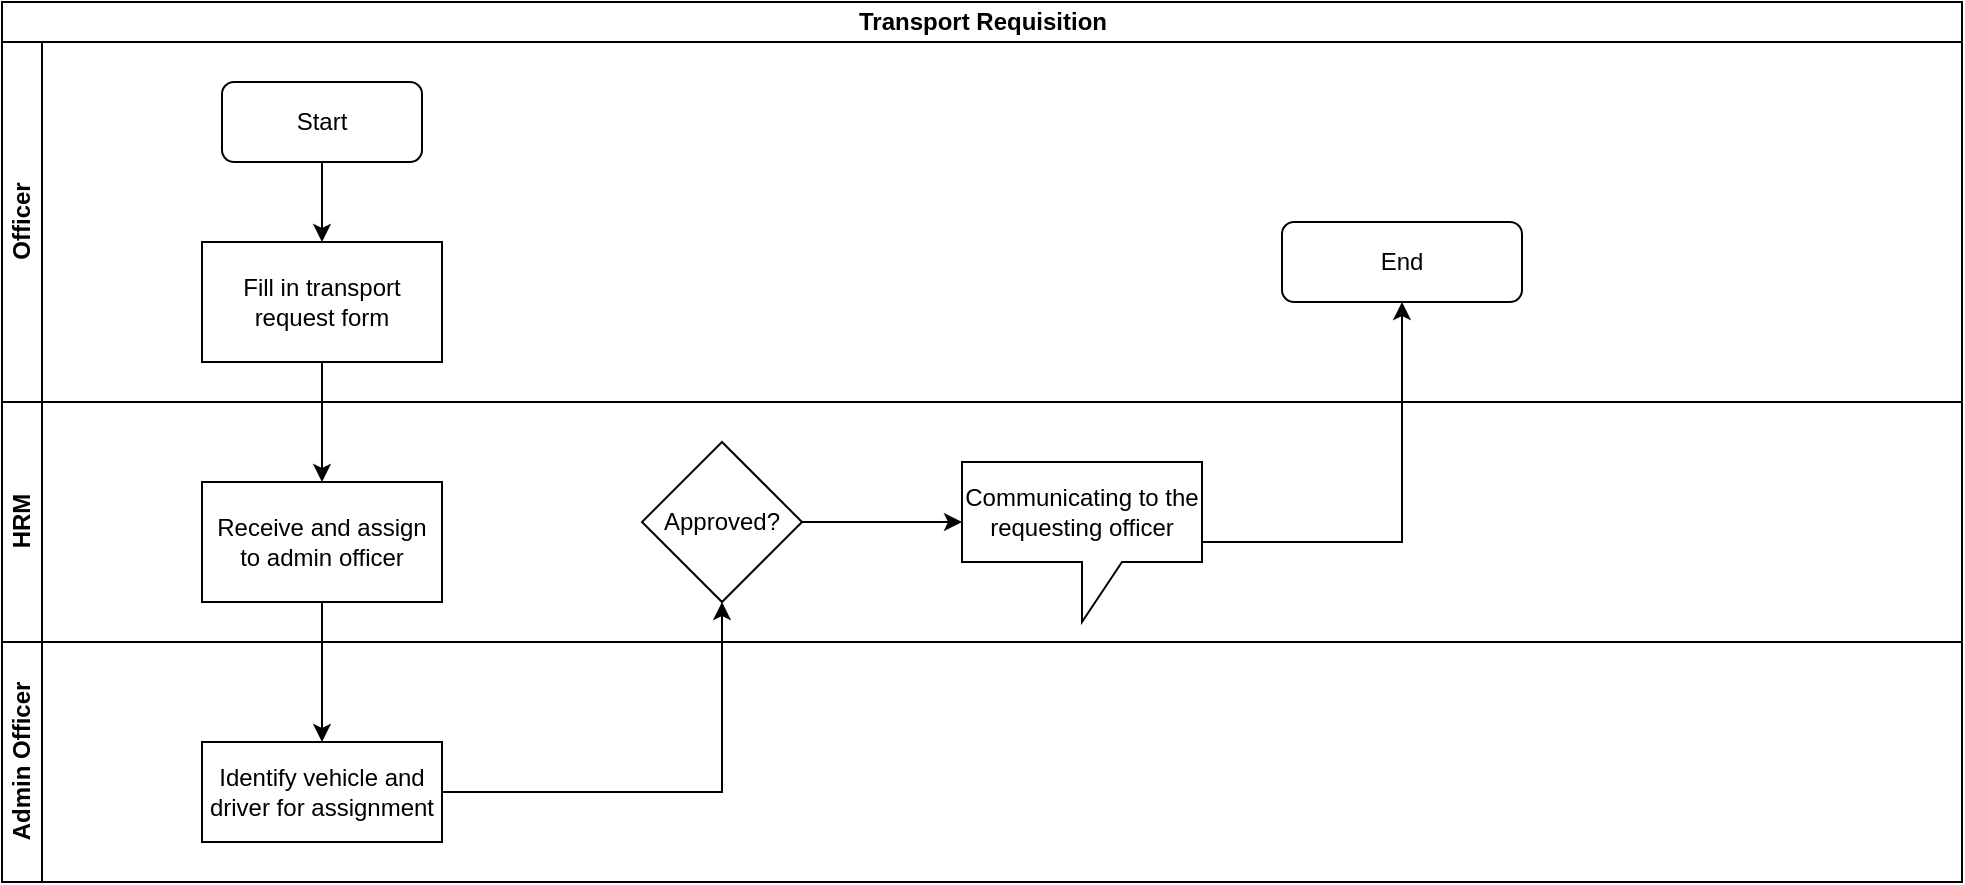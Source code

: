 <mxfile version="13.6.5" type="github">
  <diagram id="xhxy66agqm1pkdz-doPL" name="Page-1">
    <mxGraphModel dx="1038" dy="547" grid="1" gridSize="10" guides="1" tooltips="1" connect="1" arrows="1" fold="1" page="1" pageScale="1" pageWidth="1169" pageHeight="827" math="0" shadow="0">
      <root>
        <mxCell id="0" />
        <mxCell id="1" parent="0" />
        <mxCell id="ssrghCyACO7vTCk4HD_B-1" value="Transport Requisition" style="swimlane;html=1;childLayout=stackLayout;resizeParent=1;resizeParentMax=0;horizontal=1;startSize=20;horizontalStack=0;" vertex="1" parent="1">
          <mxGeometry x="30" y="90" width="980" height="440" as="geometry" />
        </mxCell>
        <mxCell id="ssrghCyACO7vTCk4HD_B-2" value="Officer" style="swimlane;html=1;startSize=20;horizontal=0;" vertex="1" parent="ssrghCyACO7vTCk4HD_B-1">
          <mxGeometry y="20" width="980" height="180" as="geometry" />
        </mxCell>
        <mxCell id="ssrghCyACO7vTCk4HD_B-5" value="Start" style="rounded=1;whiteSpace=wrap;html=1;" vertex="1" parent="ssrghCyACO7vTCk4HD_B-2">
          <mxGeometry x="110" y="20" width="100" height="40" as="geometry" />
        </mxCell>
        <mxCell id="ssrghCyACO7vTCk4HD_B-17" value="End" style="rounded=1;whiteSpace=wrap;html=1;" vertex="1" parent="ssrghCyACO7vTCk4HD_B-2">
          <mxGeometry x="640" y="90" width="120" height="40" as="geometry" />
        </mxCell>
        <mxCell id="ssrghCyACO7vTCk4HD_B-6" value="Fill in transport request form" style="rounded=0;whiteSpace=wrap;html=1;" vertex="1" parent="ssrghCyACO7vTCk4HD_B-2">
          <mxGeometry x="100" y="100" width="120" height="60" as="geometry" />
        </mxCell>
        <mxCell id="ssrghCyACO7vTCk4HD_B-7" value="" style="endArrow=classic;html=1;exitX=0.5;exitY=1;exitDx=0;exitDy=0;" edge="1" parent="ssrghCyACO7vTCk4HD_B-2" source="ssrghCyACO7vTCk4HD_B-5" target="ssrghCyACO7vTCk4HD_B-6">
          <mxGeometry width="50" height="50" relative="1" as="geometry">
            <mxPoint x="470" y="160" as="sourcePoint" />
            <mxPoint x="520" y="110" as="targetPoint" />
          </mxGeometry>
        </mxCell>
        <mxCell id="ssrghCyACO7vTCk4HD_B-3" value="HRM" style="swimlane;html=1;startSize=20;horizontal=0;" vertex="1" parent="ssrghCyACO7vTCk4HD_B-1">
          <mxGeometry y="200" width="980" height="120" as="geometry" />
        </mxCell>
        <mxCell id="ssrghCyACO7vTCk4HD_B-12" value="Approved?" style="rhombus;whiteSpace=wrap;html=1;rounded=0;" vertex="1" parent="ssrghCyACO7vTCk4HD_B-3">
          <mxGeometry x="320" y="20" width="80" height="80" as="geometry" />
        </mxCell>
        <mxCell id="ssrghCyACO7vTCk4HD_B-8" value="Receive and assign to admin officer" style="whiteSpace=wrap;html=1;rounded=0;" vertex="1" parent="ssrghCyACO7vTCk4HD_B-3">
          <mxGeometry x="100" y="40" width="120" height="60" as="geometry" />
        </mxCell>
        <mxCell id="ssrghCyACO7vTCk4HD_B-15" value="" style="edgeStyle=orthogonalEdgeStyle;rounded=0;orthogonalLoop=1;jettySize=auto;html=1;" edge="1" parent="ssrghCyACO7vTCk4HD_B-3" source="ssrghCyACO7vTCk4HD_B-12">
          <mxGeometry relative="1" as="geometry">
            <mxPoint x="480" y="60" as="targetPoint" />
          </mxGeometry>
        </mxCell>
        <mxCell id="ssrghCyACO7vTCk4HD_B-16" value="Communicating to the requesting officer" style="shape=callout;whiteSpace=wrap;html=1;perimeter=calloutPerimeter;" vertex="1" parent="ssrghCyACO7vTCk4HD_B-3">
          <mxGeometry x="480" y="30" width="120" height="80" as="geometry" />
        </mxCell>
        <mxCell id="ssrghCyACO7vTCk4HD_B-4" value="Admin Officer" style="swimlane;html=1;startSize=20;horizontal=0;" vertex="1" parent="ssrghCyACO7vTCk4HD_B-1">
          <mxGeometry y="320" width="980" height="120" as="geometry" />
        </mxCell>
        <mxCell id="ssrghCyACO7vTCk4HD_B-10" value="Identify vehicle and driver for assignment" style="whiteSpace=wrap;html=1;rounded=0;" vertex="1" parent="ssrghCyACO7vTCk4HD_B-4">
          <mxGeometry x="100" y="50" width="120" height="50" as="geometry" />
        </mxCell>
        <mxCell id="ssrghCyACO7vTCk4HD_B-9" value="" style="edgeStyle=orthogonalEdgeStyle;rounded=0;orthogonalLoop=1;jettySize=auto;html=1;" edge="1" parent="ssrghCyACO7vTCk4HD_B-1" source="ssrghCyACO7vTCk4HD_B-6" target="ssrghCyACO7vTCk4HD_B-8">
          <mxGeometry relative="1" as="geometry" />
        </mxCell>
        <mxCell id="ssrghCyACO7vTCk4HD_B-11" value="" style="edgeStyle=orthogonalEdgeStyle;rounded=0;orthogonalLoop=1;jettySize=auto;html=1;" edge="1" parent="ssrghCyACO7vTCk4HD_B-1" source="ssrghCyACO7vTCk4HD_B-8" target="ssrghCyACO7vTCk4HD_B-10">
          <mxGeometry relative="1" as="geometry" />
        </mxCell>
        <mxCell id="ssrghCyACO7vTCk4HD_B-13" value="" style="edgeStyle=orthogonalEdgeStyle;rounded=0;orthogonalLoop=1;jettySize=auto;html=1;" edge="1" parent="ssrghCyACO7vTCk4HD_B-1" source="ssrghCyACO7vTCk4HD_B-10" target="ssrghCyACO7vTCk4HD_B-12">
          <mxGeometry relative="1" as="geometry" />
        </mxCell>
        <mxCell id="ssrghCyACO7vTCk4HD_B-19" value="" style="edgeStyle=orthogonalEdgeStyle;rounded=0;orthogonalLoop=1;jettySize=auto;html=1;entryX=0.5;entryY=1;entryDx=0;entryDy=0;" edge="1" parent="ssrghCyACO7vTCk4HD_B-1" source="ssrghCyACO7vTCk4HD_B-16" target="ssrghCyACO7vTCk4HD_B-17">
          <mxGeometry relative="1" as="geometry">
            <mxPoint x="680" y="270" as="targetPoint" />
          </mxGeometry>
        </mxCell>
      </root>
    </mxGraphModel>
  </diagram>
</mxfile>
